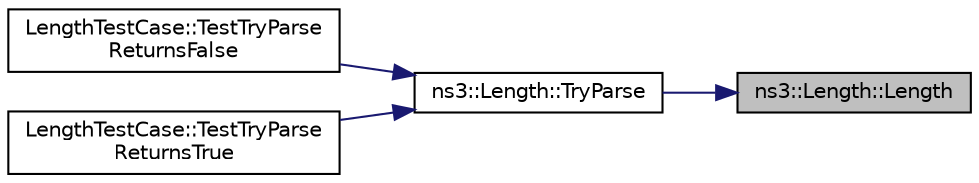 digraph "ns3::Length::Length"
{
 // LATEX_PDF_SIZE
  edge [fontname="Helvetica",fontsize="10",labelfontname="Helvetica",labelfontsize="10"];
  node [fontname="Helvetica",fontsize="10",shape=record];
  rankdir="RL";
  Node1 [label="ns3::Length::Length",height=0.2,width=0.4,color="black", fillcolor="grey75", style="filled", fontcolor="black",tooltip="Default Constructor."];
  Node1 -> Node2 [dir="back",color="midnightblue",fontsize="10",style="solid",fontname="Helvetica"];
  Node2 [label="ns3::Length::TryParse",height=0.2,width=0.4,color="black", fillcolor="white", style="filled",URL="$classns3_1_1_length.html#af5befe685a977be6469481b08abfb7f9",tooltip="Attempt to construct a Length object from a value and a unit string."];
  Node2 -> Node3 [dir="back",color="midnightblue",fontsize="10",style="solid",fontname="Helvetica"];
  Node3 [label="LengthTestCase::TestTryParse\lReturnsFalse",height=0.2,width=0.4,color="black", fillcolor="white", style="filled",URL="$class_length_test_case.html#a319cd5a3b47a5ab823d5924a5b1c156f",tooltip="Test the TryParse function returns false on bad input."];
  Node2 -> Node4 [dir="back",color="midnightblue",fontsize="10",style="solid",fontname="Helvetica"];
  Node4 [label="LengthTestCase::TestTryParse\lReturnsTrue",height=0.2,width=0.4,color="black", fillcolor="white", style="filled",URL="$class_length_test_case.html#a0e5a3acbdd3b6fd09798659f7e89afae",tooltip="Test the TryParse function returns true on success."];
}
